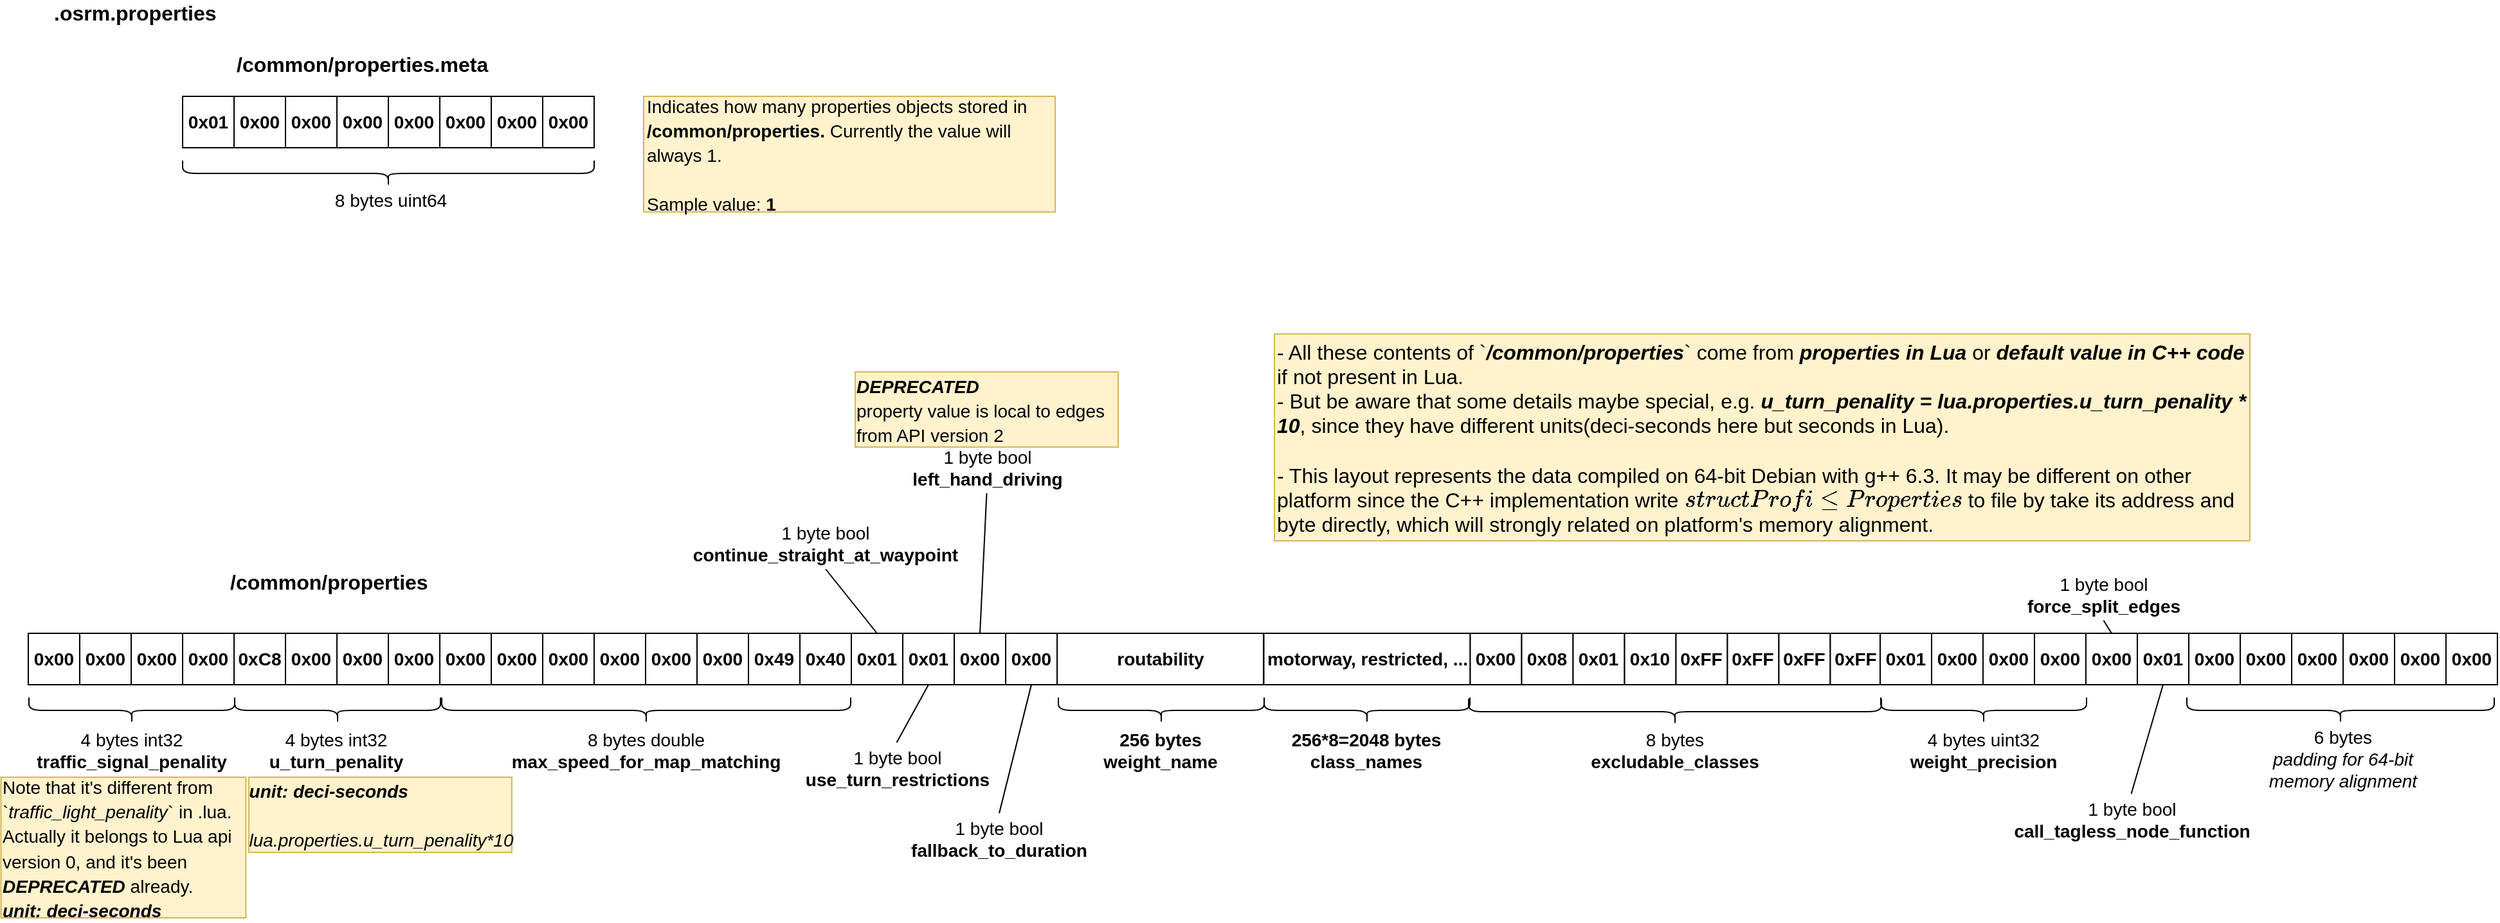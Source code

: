 <mxfile version="12.7.1" type="github"><diagram id="peSgpNI3BcgGdvSU9K40" name="Page-1"><mxGraphModel dx="905" dy="623" grid="1" gridSize="10" guides="1" tooltips="1" connect="1" arrows="1" fold="1" page="1" pageScale="1" pageWidth="1169" pageHeight="827" math="0" shadow="0"><root><mxCell id="0"/><mxCell id="1" parent="0"/><mxCell id="VliR9g0e-GEGa0XOMWeD-1" value="0x01" style="rounded=0;whiteSpace=wrap;html=1;fontStyle=1;fontSize=14;" parent="1" vertex="1"><mxGeometry x="141" y="85" width="40" height="40" as="geometry"/></mxCell><mxCell id="VliR9g0e-GEGa0XOMWeD-2" value="0x00" style="rounded=0;whiteSpace=wrap;html=1;fontStyle=1;fontSize=14;" parent="1" vertex="1"><mxGeometry x="181" y="85" width="40" height="40" as="geometry"/></mxCell><mxCell id="VliR9g0e-GEGa0XOMWeD-3" value="0x00" style="rounded=0;whiteSpace=wrap;html=1;fontStyle=1;fontSize=14;" parent="1" vertex="1"><mxGeometry x="221" y="85" width="40" height="40" as="geometry"/></mxCell><mxCell id="VliR9g0e-GEGa0XOMWeD-4" value="0x00" style="rounded=0;whiteSpace=wrap;html=1;fontStyle=1;fontSize=14;" parent="1" vertex="1"><mxGeometry x="261" y="85" width="40" height="40" as="geometry"/></mxCell><mxCell id="VliR9g0e-GEGa0XOMWeD-5" value="0x00" style="rounded=0;whiteSpace=wrap;html=1;fontStyle=1;fontSize=14;" parent="1" vertex="1"><mxGeometry x="301" y="85" width="40" height="40" as="geometry"/></mxCell><mxCell id="VliR9g0e-GEGa0XOMWeD-6" value="0x00" style="rounded=0;whiteSpace=wrap;html=1;fontStyle=1;fontSize=14;" parent="1" vertex="1"><mxGeometry x="341" y="85" width="40" height="40" as="geometry"/></mxCell><mxCell id="VliR9g0e-GEGa0XOMWeD-7" value="0x00" style="rounded=0;whiteSpace=wrap;html=1;fontStyle=1;fontSize=14;" parent="1" vertex="1"><mxGeometry x="381" y="85" width="40" height="40" as="geometry"/></mxCell><mxCell id="VliR9g0e-GEGa0XOMWeD-8" value="0x00" style="rounded=0;whiteSpace=wrap;html=1;fontStyle=1;fontSize=14;" parent="1" vertex="1"><mxGeometry x="421" y="85" width="40" height="40" as="geometry"/></mxCell><mxCell id="VliR9g0e-GEGa0XOMWeD-28" value="" style="shape=curlyBracket;whiteSpace=wrap;html=1;rounded=1;fontSize=14;rotation=-90;" parent="1" vertex="1"><mxGeometry x="291" y="-15" width="20" height="320" as="geometry"/></mxCell><mxCell id="VliR9g0e-GEGa0XOMWeD-29" value="8 bytes uint64" style="text;html=1;strokeColor=none;fillColor=none;align=center;verticalAlign=middle;whiteSpace=wrap;rounded=0;fontSize=14;" parent="1" vertex="1"><mxGeometry x="221" y="156" width="164" height="20" as="geometry"/></mxCell><mxCell id="ZOe7THteKk9-Ha0sNbh8-1" value=".osrm.properties" style="text;html=1;strokeColor=none;fillColor=none;align=left;verticalAlign=middle;whiteSpace=wrap;rounded=0;fontSize=16;fontStyle=1" parent="1" vertex="1"><mxGeometry x="39" y="10" width="245" height="20" as="geometry"/></mxCell><mxCell id="1GXQoTSjyK3YCtDIwdtC-1" value="/common/properties.meta" style="text;html=1;strokeColor=none;fillColor=none;align=left;verticalAlign=middle;whiteSpace=wrap;rounded=0;fontSize=16;fontStyle=1" parent="1" vertex="1"><mxGeometry x="181" y="50" width="245" height="20" as="geometry"/></mxCell><mxCell id="1GXQoTSjyK3YCtDIwdtC-2" value="&lt;font style=&quot;font-size: 14px&quot;&gt;&lt;span style=&quot;font-weight: normal&quot;&gt;Indicates how many properties objects stored in &lt;br&gt;&lt;/span&gt;/common/properties. &lt;span style=&quot;font-weight: normal&quot;&gt;Currently the value will always 1.&amp;nbsp;&lt;br&gt;&lt;br&gt;&lt;/span&gt;&lt;span style=&quot;font-weight: 400 ; text-align: center&quot;&gt;Sample value:&amp;nbsp;&lt;/span&gt;&lt;b style=&quot;text-align: center&quot;&gt;1&lt;/b&gt;&lt;br&gt;&lt;/font&gt;" style="text;html=1;strokeColor=#d6b656;fillColor=#fff2cc;align=left;verticalAlign=middle;whiteSpace=wrap;rounded=0;fontSize=16;fontStyle=1" parent="1" vertex="1"><mxGeometry x="499.5" y="85" width="320" height="90" as="geometry"/></mxCell><mxCell id="1GXQoTSjyK3YCtDIwdtC-5" value="/common/properties" style="text;html=1;strokeColor=none;fillColor=none;align=left;verticalAlign=middle;whiteSpace=wrap;rounded=0;fontSize=16;fontStyle=1" parent="1" vertex="1"><mxGeometry x="176" y="453" width="245" height="20" as="geometry"/></mxCell><mxCell id="1GXQoTSjyK3YCtDIwdtC-6" value="0x00" style="rounded=0;whiteSpace=wrap;html=1;fontStyle=1;fontSize=14;" parent="1" vertex="1"><mxGeometry x="21" y="503" width="40" height="40" as="geometry"/></mxCell><mxCell id="1GXQoTSjyK3YCtDIwdtC-7" value="0x00" style="rounded=0;whiteSpace=wrap;html=1;fontStyle=1;fontSize=14;" parent="1" vertex="1"><mxGeometry x="61" y="503" width="40" height="40" as="geometry"/></mxCell><mxCell id="1GXQoTSjyK3YCtDIwdtC-8" value="0x00" style="rounded=0;whiteSpace=wrap;html=1;fontStyle=1;fontSize=14;" parent="1" vertex="1"><mxGeometry x="101" y="503" width="40" height="40" as="geometry"/></mxCell><mxCell id="1GXQoTSjyK3YCtDIwdtC-9" value="0x00" style="rounded=0;whiteSpace=wrap;html=1;fontStyle=1;fontSize=14;" parent="1" vertex="1"><mxGeometry x="141" y="503" width="40" height="40" as="geometry"/></mxCell><mxCell id="1GXQoTSjyK3YCtDIwdtC-10" value="0xC8" style="rounded=0;whiteSpace=wrap;html=1;fontStyle=1;fontSize=14;" parent="1" vertex="1"><mxGeometry x="181" y="503" width="40" height="40" as="geometry"/></mxCell><mxCell id="1GXQoTSjyK3YCtDIwdtC-11" value="0x00" style="rounded=0;whiteSpace=wrap;html=1;fontStyle=1;fontSize=14;" parent="1" vertex="1"><mxGeometry x="221" y="503" width="40" height="40" as="geometry"/></mxCell><mxCell id="1GXQoTSjyK3YCtDIwdtC-12" value="0x00" style="rounded=0;whiteSpace=wrap;html=1;fontStyle=1;fontSize=14;" parent="1" vertex="1"><mxGeometry x="261" y="503" width="40" height="40" as="geometry"/></mxCell><mxCell id="1GXQoTSjyK3YCtDIwdtC-13" value="0x00" style="rounded=0;whiteSpace=wrap;html=1;fontStyle=1;fontSize=14;" parent="1" vertex="1"><mxGeometry x="301" y="503" width="40" height="40" as="geometry"/></mxCell><mxCell id="1GXQoTSjyK3YCtDIwdtC-14" value="" style="shape=curlyBracket;whiteSpace=wrap;html=1;rounded=1;fontSize=14;rotation=-90;" parent="1" vertex="1"><mxGeometry x="91.5" y="483" width="20" height="160" as="geometry"/></mxCell><mxCell id="1GXQoTSjyK3YCtDIwdtC-15" value="4 bytes int32&lt;br&gt;&lt;b&gt;traffic_signal_penality&lt;br&gt;&lt;/b&gt;" style="text;html=1;strokeColor=none;fillColor=none;align=center;verticalAlign=middle;whiteSpace=wrap;rounded=0;fontSize=14;" parent="1" vertex="1"><mxGeometry x="1.5" y="566.5" width="199" height="55" as="geometry"/></mxCell><mxCell id="1GXQoTSjyK3YCtDIwdtC-16" value="0x00" style="rounded=0;whiteSpace=wrap;html=1;fontStyle=1;fontSize=14;" parent="1" vertex="1"><mxGeometry x="341" y="503" width="40" height="40" as="geometry"/></mxCell><mxCell id="1GXQoTSjyK3YCtDIwdtC-17" value="0x00" style="rounded=0;whiteSpace=wrap;html=1;fontStyle=1;fontSize=14;" parent="1" vertex="1"><mxGeometry x="381" y="503" width="40" height="40" as="geometry"/></mxCell><mxCell id="1GXQoTSjyK3YCtDIwdtC-18" value="0x00" style="rounded=0;whiteSpace=wrap;html=1;fontStyle=1;fontSize=14;" parent="1" vertex="1"><mxGeometry x="421" y="503" width="40" height="40" as="geometry"/></mxCell><mxCell id="1GXQoTSjyK3YCtDIwdtC-19" value="0x00" style="rounded=0;whiteSpace=wrap;html=1;fontStyle=1;fontSize=14;" parent="1" vertex="1"><mxGeometry x="461" y="503" width="40" height="40" as="geometry"/></mxCell><mxCell id="1GXQoTSjyK3YCtDIwdtC-20" value="0x00" style="rounded=0;whiteSpace=wrap;html=1;fontStyle=1;fontSize=14;" parent="1" vertex="1"><mxGeometry x="501" y="503" width="40" height="40" as="geometry"/></mxCell><mxCell id="1GXQoTSjyK3YCtDIwdtC-21" value="0x00" style="rounded=0;whiteSpace=wrap;html=1;fontStyle=1;fontSize=14;" parent="1" vertex="1"><mxGeometry x="541" y="503" width="40" height="40" as="geometry"/></mxCell><mxCell id="1GXQoTSjyK3YCtDIwdtC-22" value="0x49" style="rounded=0;whiteSpace=wrap;html=1;fontStyle=1;fontSize=14;" parent="1" vertex="1"><mxGeometry x="581" y="503" width="40" height="40" as="geometry"/></mxCell><mxCell id="1GXQoTSjyK3YCtDIwdtC-23" value="0x40" style="rounded=0;whiteSpace=wrap;html=1;fontStyle=1;fontSize=14;" parent="1" vertex="1"><mxGeometry x="621" y="503" width="40" height="40" as="geometry"/></mxCell><mxCell id="1GXQoTSjyK3YCtDIwdtC-24" value="" style="shape=curlyBracket;whiteSpace=wrap;html=1;rounded=1;fontSize=14;rotation=-90;" parent="1" vertex="1"><mxGeometry x="251.5" y="483" width="20" height="160" as="geometry"/></mxCell><mxCell id="1GXQoTSjyK3YCtDIwdtC-38" value="4 bytes int32&lt;br&gt;&lt;b&gt;u_turn_penality&lt;br&gt;&lt;/b&gt;" style="text;html=1;strokeColor=none;fillColor=none;align=center;verticalAlign=middle;whiteSpace=wrap;rounded=0;fontSize=14;" parent="1" vertex="1"><mxGeometry x="161" y="566.5" width="199" height="55" as="geometry"/></mxCell><mxCell id="LCOS7pQHtBjKBEXSgl_J-1" value="" style="shape=curlyBracket;whiteSpace=wrap;html=1;rounded=1;fontSize=14;rotation=-90;" parent="1" vertex="1"><mxGeometry x="491.5" y="404" width="20" height="318" as="geometry"/></mxCell><mxCell id="LCOS7pQHtBjKBEXSgl_J-2" value="8 bytes double&lt;br&gt;&lt;b&gt;max_speed_for_map_matching&lt;br&gt;&lt;/b&gt;" style="text;html=1;strokeColor=none;fillColor=none;align=center;verticalAlign=middle;whiteSpace=wrap;rounded=0;fontSize=14;" parent="1" vertex="1"><mxGeometry x="402" y="566.5" width="199" height="55" as="geometry"/></mxCell><mxCell id="LCOS7pQHtBjKBEXSgl_J-5" value="0x01" style="rounded=0;whiteSpace=wrap;html=1;fontStyle=1;fontSize=14;" parent="1" vertex="1"><mxGeometry x="661" y="503" width="40" height="40" as="geometry"/></mxCell><mxCell id="LCOS7pQHtBjKBEXSgl_J-6" value="0x01" style="rounded=0;whiteSpace=wrap;html=1;fontStyle=1;fontSize=14;" parent="1" vertex="1"><mxGeometry x="701" y="503" width="40" height="40" as="geometry"/></mxCell><mxCell id="LCOS7pQHtBjKBEXSgl_J-7" value="0x00" style="rounded=0;whiteSpace=wrap;html=1;fontStyle=1;fontSize=14;" parent="1" vertex="1"><mxGeometry x="741" y="503" width="40" height="40" as="geometry"/></mxCell><mxCell id="Yz4bi07XDMwa1Hmz-e4q-10" style="edgeStyle=none;rounded=0;orthogonalLoop=1;jettySize=auto;html=1;exitX=0.5;exitY=1;exitDx=0;exitDy=0;entryX=0.5;entryY=0;entryDx=0;entryDy=0;endArrow=none;endFill=0;" parent="1" source="LCOS7pQHtBjKBEXSgl_J-8" target="Yz4bi07XDMwa1Hmz-e4q-9" edge="1"><mxGeometry relative="1" as="geometry"/></mxCell><mxCell id="LCOS7pQHtBjKBEXSgl_J-8" value="0x00" style="rounded=0;whiteSpace=wrap;html=1;fontStyle=1;fontSize=14;" parent="1" vertex="1"><mxGeometry x="781" y="503" width="40" height="40" as="geometry"/></mxCell><mxCell id="LCOS7pQHtBjKBEXSgl_J-9" value="routability" style="rounded=0;whiteSpace=wrap;html=1;fontStyle=1;fontSize=14;" parent="1" vertex="1"><mxGeometry x="821" y="503" width="160.5" height="40" as="geometry"/></mxCell><mxCell id="LCOS7pQHtBjKBEXSgl_J-23" value="" style="shape=curlyBracket;whiteSpace=wrap;html=1;rounded=1;fontSize=14;rotation=-90;" parent="1" vertex="1"><mxGeometry x="892" y="483" width="20" height="160" as="geometry"/></mxCell><mxCell id="LCOS7pQHtBjKBEXSgl_J-24" value="&lt;b&gt;256 bytes&lt;br&gt;weight_name&lt;br&gt;&lt;/b&gt;" style="text;html=1;strokeColor=none;fillColor=none;align=center;verticalAlign=middle;whiteSpace=wrap;rounded=0;fontSize=14;" parent="1" vertex="1"><mxGeometry x="801.5" y="566.5" width="199" height="55" as="geometry"/></mxCell><mxCell id="LCOS7pQHtBjKBEXSgl_J-25" value="" style="shape=curlyBracket;whiteSpace=wrap;html=1;rounded=1;fontSize=14;rotation=-90;" parent="1" vertex="1"><mxGeometry x="1052" y="483" width="20" height="160" as="geometry"/></mxCell><mxCell id="LCOS7pQHtBjKBEXSgl_J-26" value="&lt;b&gt;256*8=2048 bytes&lt;br&gt;class_names&lt;br&gt;&lt;/b&gt;" style="text;html=1;strokeColor=none;fillColor=none;align=center;verticalAlign=middle;whiteSpace=wrap;rounded=0;fontSize=14;" parent="1" vertex="1"><mxGeometry x="961.5" y="566.5" width="199" height="55" as="geometry"/></mxCell><mxCell id="LCOS7pQHtBjKBEXSgl_J-27" value="" style="shape=curlyBracket;whiteSpace=wrap;html=1;rounded=1;fontSize=14;rotation=-90;" parent="1" vertex="1"><mxGeometry x="1291.5" y="403.5" width="20" height="321" as="geometry"/></mxCell><mxCell id="LCOS7pQHtBjKBEXSgl_J-28" value="8 bytes&lt;br&gt;&lt;b&gt;excludable_classes&lt;br&gt;&lt;/b&gt;" style="text;html=1;strokeColor=none;fillColor=none;align=center;verticalAlign=middle;whiteSpace=wrap;rounded=0;fontSize=14;" parent="1" vertex="1"><mxGeometry x="1202" y="566.5" width="199" height="55" as="geometry"/></mxCell><mxCell id="aOTyq8T4zzu366zdv131-15" style="rounded=0;orthogonalLoop=1;jettySize=auto;html=1;entryX=0.5;entryY=0;entryDx=0;entryDy=0;endArrow=none;endFill=0;exitX=0.5;exitY=1;exitDx=0;exitDy=0;" parent="1" source="Yz4bi07XDMwa1Hmz-e4q-3" target="LCOS7pQHtBjKBEXSgl_J-5" edge="1"><mxGeometry relative="1" as="geometry"><mxPoint x="641.5" y="448" as="sourcePoint"/></mxGeometry></mxCell><mxCell id="Yz4bi07XDMwa1Hmz-e4q-3" value="1 byte bool&lt;br&gt;&lt;b&gt;continue_straight_at_waypoint&lt;br&gt;&lt;/b&gt;" style="text;html=1;strokeColor=none;fillColor=none;align=center;verticalAlign=middle;whiteSpace=wrap;rounded=0;fontSize=14;" parent="1" vertex="1"><mxGeometry x="596.25" y="413" width="89.5" height="40" as="geometry"/></mxCell><mxCell id="Yz4bi07XDMwa1Hmz-e4q-4" style="rounded=0;orthogonalLoop=1;jettySize=auto;html=1;entryX=0.5;entryY=1;entryDx=0;entryDy=0;endArrow=none;endFill=0;exitX=0.5;exitY=0;exitDx=0;exitDy=0;" parent="1" source="Yz4bi07XDMwa1Hmz-e4q-6" target="LCOS7pQHtBjKBEXSgl_J-6" edge="1"><mxGeometry relative="1" as="geometry"><mxPoint x="681.5" y="608" as="sourcePoint"/><mxPoint x="691" y="513" as="targetPoint"/></mxGeometry></mxCell><mxCell id="Yz4bi07XDMwa1Hmz-e4q-6" value="1 byte bool&lt;br&gt;&lt;b&gt;use_turn_restrictions&lt;br&gt;&lt;/b&gt;" style="text;html=1;strokeColor=none;fillColor=none;align=center;verticalAlign=middle;whiteSpace=wrap;rounded=0;fontSize=14;" parent="1" vertex="1"><mxGeometry x="651.5" y="588" width="89.5" height="40" as="geometry"/></mxCell><mxCell id="Yz4bi07XDMwa1Hmz-e4q-8" style="rounded=0;orthogonalLoop=1;jettySize=auto;html=1;exitX=0.5;exitY=1;exitDx=0;exitDy=0;entryX=0.5;entryY=0;entryDx=0;entryDy=0;endArrow=none;endFill=0;" parent="1" source="Yz4bi07XDMwa1Hmz-e4q-7" target="LCOS7pQHtBjKBEXSgl_J-7" edge="1"><mxGeometry relative="1" as="geometry"/></mxCell><mxCell id="Yz4bi07XDMwa1Hmz-e4q-7" value="1 byte bool&lt;br&gt;&lt;b&gt;left_hand_driving&lt;br&gt;&lt;/b&gt;" style="text;html=1;strokeColor=none;fillColor=none;align=center;verticalAlign=middle;whiteSpace=wrap;rounded=0;fontSize=14;" parent="1" vertex="1"><mxGeometry x="721.5" y="354" width="89.5" height="40" as="geometry"/></mxCell><mxCell id="Yz4bi07XDMwa1Hmz-e4q-9" value="1 byte bool&lt;br&gt;&lt;b&gt;fallback_to_duration&lt;br&gt;&lt;/b&gt;" style="text;html=1;strokeColor=none;fillColor=none;align=center;verticalAlign=middle;whiteSpace=wrap;rounded=0;fontSize=14;" parent="1" vertex="1"><mxGeometry x="731.25" y="643" width="89.5" height="40" as="geometry"/></mxCell><mxCell id="Yz4bi07XDMwa1Hmz-e4q-11" value="&lt;div style=&quot;text-align: left&quot;&gt;&lt;span style=&quot;font-size: 14px&quot;&gt;&lt;span style=&quot;font-weight: normal&quot;&gt;Note that it's different from `&lt;/span&gt;&lt;i style=&quot;font-weight: normal&quot;&gt;traffic_light_penality&lt;/i&gt;&lt;span style=&quot;font-weight: normal&quot;&gt;` in .lua. Actually it belongs to Lua api version 0, and it's been &lt;/span&gt;&lt;/span&gt;&lt;span style=&quot;font-size: 14px&quot;&gt;&lt;i&gt;DEPRECATED&lt;/i&gt;&lt;/span&gt;&lt;span style=&quot;font-size: 14px ; font-weight: normal&quot;&gt; already.&lt;/span&gt;&lt;/div&gt;&lt;div style=&quot;text-align: left&quot;&gt;&lt;span style=&quot;font-size: 14px&quot;&gt;&lt;i&gt;unit: deci-seconds&lt;/i&gt;&lt;/span&gt;&lt;/div&gt;" style="text;html=1;strokeColor=#d6b656;fillColor=#fff2cc;align=center;verticalAlign=middle;whiteSpace=wrap;rounded=0;fontSize=16;fontStyle=1" parent="1" vertex="1"><mxGeometry x="-0.29" y="615" width="190.5" height="109.5" as="geometry"/></mxCell><mxCell id="Yz4bi07XDMwa1Hmz-e4q-12" value="&lt;div style=&quot;text-align: left&quot;&gt;&lt;i style=&quot;font-size: 14px&quot;&gt;unit: deci-seconds&lt;/i&gt;&lt;br&gt;&lt;/div&gt;&lt;div style=&quot;text-align: left&quot;&gt;&lt;i style=&quot;font-size: 14px ; font-weight: normal&quot;&gt;&lt;br&gt;&lt;/i&gt;&lt;/div&gt;&lt;div style=&quot;text-align: left&quot;&gt;&lt;i style=&quot;font-size: 14px ; font-weight: normal&quot;&gt;lua.properties.u_turn_penality*10&lt;/i&gt;&lt;br&gt;&lt;/div&gt;" style="text;html=1;strokeColor=#d6b656;fillColor=#fff2cc;align=center;verticalAlign=middle;whiteSpace=wrap;rounded=0;fontSize=16;fontStyle=1" parent="1" vertex="1"><mxGeometry x="192.5" y="615" width="204.5" height="58.5" as="geometry"/></mxCell><mxCell id="Yz4bi07XDMwa1Hmz-e4q-14" value="motorway, restricted, ..." style="rounded=0;whiteSpace=wrap;html=1;fontStyle=1;fontSize=14;" parent="1" vertex="1"><mxGeometry x="981.75" y="503" width="160.5" height="40" as="geometry"/></mxCell><mxCell id="Yz4bi07XDMwa1Hmz-e4q-24" value="0x00" style="rounded=0;whiteSpace=wrap;html=1;fontStyle=1;fontSize=14;" parent="1" vertex="1"><mxGeometry x="1142.25" y="503" width="40" height="40" as="geometry"/></mxCell><mxCell id="Yz4bi07XDMwa1Hmz-e4q-25" value="0x08" style="rounded=0;whiteSpace=wrap;html=1;fontStyle=1;fontSize=14;" parent="1" vertex="1"><mxGeometry x="1182.25" y="503" width="40" height="40" as="geometry"/></mxCell><mxCell id="Yz4bi07XDMwa1Hmz-e4q-26" value="0x01" style="rounded=0;whiteSpace=wrap;html=1;fontStyle=1;fontSize=14;" parent="1" vertex="1"><mxGeometry x="1222.25" y="503" width="40" height="40" as="geometry"/></mxCell><mxCell id="Yz4bi07XDMwa1Hmz-e4q-27" value="0x10" style="rounded=0;whiteSpace=wrap;html=1;fontStyle=1;fontSize=14;" parent="1" vertex="1"><mxGeometry x="1262.25" y="503" width="40" height="40" as="geometry"/></mxCell><mxCell id="Yz4bi07XDMwa1Hmz-e4q-28" value="0xFF" style="rounded=0;whiteSpace=wrap;html=1;fontStyle=1;fontSize=14;" parent="1" vertex="1"><mxGeometry x="1302.25" y="503" width="40" height="40" as="geometry"/></mxCell><mxCell id="Yz4bi07XDMwa1Hmz-e4q-29" value="0xFF" style="rounded=0;whiteSpace=wrap;html=1;fontStyle=1;fontSize=14;" parent="1" vertex="1"><mxGeometry x="1342.25" y="503" width="40" height="40" as="geometry"/></mxCell><mxCell id="Yz4bi07XDMwa1Hmz-e4q-30" value="0xFF" style="rounded=0;whiteSpace=wrap;html=1;fontStyle=1;fontSize=14;" parent="1" vertex="1"><mxGeometry x="1382.25" y="503" width="40" height="40" as="geometry"/></mxCell><mxCell id="Yz4bi07XDMwa1Hmz-e4q-31" value="0xFF" style="rounded=0;whiteSpace=wrap;html=1;fontStyle=1;fontSize=14;" parent="1" vertex="1"><mxGeometry x="1422.25" y="503" width="40" height="40" as="geometry"/></mxCell><mxCell id="Yz4bi07XDMwa1Hmz-e4q-32" value="0x01" style="rounded=0;whiteSpace=wrap;html=1;fontStyle=1;fontSize=14;" parent="1" vertex="1"><mxGeometry x="1461" y="503" width="40" height="40" as="geometry"/></mxCell><mxCell id="Yz4bi07XDMwa1Hmz-e4q-33" value="0x00" style="rounded=0;whiteSpace=wrap;html=1;fontStyle=1;fontSize=14;" parent="1" vertex="1"><mxGeometry x="1501" y="503" width="40" height="40" as="geometry"/></mxCell><mxCell id="Yz4bi07XDMwa1Hmz-e4q-34" value="0x00" style="rounded=0;whiteSpace=wrap;html=1;fontStyle=1;fontSize=14;" parent="1" vertex="1"><mxGeometry x="1541" y="503" width="40" height="40" as="geometry"/></mxCell><mxCell id="Yz4bi07XDMwa1Hmz-e4q-35" value="0x00" style="rounded=0;whiteSpace=wrap;html=1;fontStyle=1;fontSize=14;" parent="1" vertex="1"><mxGeometry x="1581" y="503" width="40" height="40" as="geometry"/></mxCell><mxCell id="Yz4bi07XDMwa1Hmz-e4q-36" value="" style="shape=curlyBracket;whiteSpace=wrap;html=1;rounded=1;fontSize=14;rotation=-90;" parent="1" vertex="1"><mxGeometry x="1531.5" y="483" width="20" height="160" as="geometry"/></mxCell><mxCell id="Yz4bi07XDMwa1Hmz-e4q-37" value="4 bytes uint32&lt;br&gt;&lt;b&gt;weight_precision&lt;br&gt;&lt;/b&gt;" style="text;html=1;strokeColor=none;fillColor=none;align=center;verticalAlign=middle;whiteSpace=wrap;rounded=0;fontSize=14;" parent="1" vertex="1"><mxGeometry x="1441.5" y="566.5" width="199" height="55" as="geometry"/></mxCell><mxCell id="Yz4bi07XDMwa1Hmz-e4q-38" value="0x00" style="rounded=0;whiteSpace=wrap;html=1;fontStyle=1;fontSize=14;" parent="1" vertex="1"><mxGeometry x="1621" y="503" width="40" height="40" as="geometry"/></mxCell><mxCell id="Yz4bi07XDMwa1Hmz-e4q-39" value="0x01" style="rounded=0;whiteSpace=wrap;html=1;fontStyle=1;fontSize=14;" parent="1" vertex="1"><mxGeometry x="1661" y="503" width="40" height="40" as="geometry"/></mxCell><mxCell id="Yz4bi07XDMwa1Hmz-e4q-40" value="0x00" style="rounded=0;whiteSpace=wrap;html=1;fontStyle=1;fontSize=14;" parent="1" vertex="1"><mxGeometry x="1701" y="503" width="40" height="40" as="geometry"/></mxCell><mxCell id="Yz4bi07XDMwa1Hmz-e4q-41" value="0x00" style="rounded=0;whiteSpace=wrap;html=1;fontStyle=1;fontSize=14;" parent="1" vertex="1"><mxGeometry x="1741" y="503" width="40" height="40" as="geometry"/></mxCell><mxCell id="Yz4bi07XDMwa1Hmz-e4q-42" value="0x00" style="rounded=0;whiteSpace=wrap;html=1;fontStyle=1;fontSize=14;" parent="1" vertex="1"><mxGeometry x="1781" y="503" width="40" height="40" as="geometry"/></mxCell><mxCell id="Yz4bi07XDMwa1Hmz-e4q-43" value="0x00" style="rounded=0;whiteSpace=wrap;html=1;fontStyle=1;fontSize=14;" parent="1" vertex="1"><mxGeometry x="1821" y="503" width="40" height="40" as="geometry"/></mxCell><mxCell id="Yz4bi07XDMwa1Hmz-e4q-44" value="0x00" style="rounded=0;whiteSpace=wrap;html=1;fontStyle=1;fontSize=14;" parent="1" vertex="1"><mxGeometry x="1861" y="503" width="40" height="40" as="geometry"/></mxCell><mxCell id="Yz4bi07XDMwa1Hmz-e4q-45" value="0x00" style="rounded=0;whiteSpace=wrap;html=1;fontStyle=1;fontSize=14;" parent="1" vertex="1"><mxGeometry x="1901" y="503" width="40" height="40" as="geometry"/></mxCell><mxCell id="Yz4bi07XDMwa1Hmz-e4q-46" style="rounded=0;orthogonalLoop=1;jettySize=auto;html=1;exitX=0.5;exitY=1;exitDx=0;exitDy=0;endArrow=none;endFill=0;entryX=0.5;entryY=0;entryDx=0;entryDy=0;" parent="1" source="Yz4bi07XDMwa1Hmz-e4q-47" target="Yz4bi07XDMwa1Hmz-e4q-38" edge="1"><mxGeometry relative="1" as="geometry"><mxPoint x="1641.5" y="498" as="targetPoint"/></mxGeometry></mxCell><mxCell id="Yz4bi07XDMwa1Hmz-e4q-47" value="1 byte bool&lt;br&gt;&lt;b&gt;force_split_edges&lt;br&gt;&lt;/b&gt;" style="text;html=1;strokeColor=none;fillColor=none;align=center;verticalAlign=middle;whiteSpace=wrap;rounded=0;fontSize=14;" parent="1" vertex="1"><mxGeometry x="1590" y="453" width="89.5" height="40" as="geometry"/></mxCell><mxCell id="Yz4bi07XDMwa1Hmz-e4q-51" style="edgeStyle=none;rounded=0;orthogonalLoop=1;jettySize=auto;html=1;exitX=0.5;exitY=0;exitDx=0;exitDy=0;entryX=0.5;entryY=1;entryDx=0;entryDy=0;endArrow=none;endFill=0;" parent="1" source="Yz4bi07XDMwa1Hmz-e4q-48" target="Yz4bi07XDMwa1Hmz-e4q-39" edge="1"><mxGeometry relative="1" as="geometry"/></mxCell><mxCell id="Yz4bi07XDMwa1Hmz-e4q-48" value="1 byte bool&lt;br&gt;&lt;b&gt;call_tagless_node_function&lt;/b&gt;" style="text;html=1;strokeColor=none;fillColor=none;align=center;verticalAlign=middle;whiteSpace=wrap;rounded=0;fontSize=14;" parent="1" vertex="1"><mxGeometry x="1611.5" y="628" width="89.5" height="40" as="geometry"/></mxCell><mxCell id="Yz4bi07XDMwa1Hmz-e4q-52" value="" style="shape=curlyBracket;whiteSpace=wrap;html=1;rounded=1;fontSize=14;rotation=-90;" parent="1" vertex="1"><mxGeometry x="1809" y="443.5" width="20" height="239" as="geometry"/></mxCell><mxCell id="Yz4bi07XDMwa1Hmz-e4q-53" value="6 bytes &lt;br&gt;&lt;i&gt;padding for 64-bit memory alignment&lt;/i&gt;&lt;b&gt;&lt;br&gt;&lt;/b&gt;" style="text;html=1;strokeColor=none;fillColor=none;align=center;verticalAlign=middle;whiteSpace=wrap;rounded=0;fontSize=14;" parent="1" vertex="1"><mxGeometry x="1741" y="573" width="160" height="55" as="geometry"/></mxCell><mxCell id="Yz4bi07XDMwa1Hmz-e4q-54" value="&lt;div&gt;&lt;span style=&quot;font-weight: normal&quot;&gt;- All these contents of `&lt;/span&gt;&lt;i&gt;/common/properties&lt;/i&gt;&lt;span style=&quot;font-weight: normal&quot;&gt;` come from &lt;/span&gt;&lt;i&gt;properties in Lua&lt;/i&gt;&lt;span style=&quot;font-style: italic ; font-weight: 400&quot;&gt;&amp;nbsp;&lt;/span&gt;&lt;span style=&quot;font-weight: normal&quot;&gt;or &lt;/span&gt;&lt;i&gt;default value in C++ code&lt;/i&gt;&lt;span style=&quot;font-weight: normal&quot;&gt; if not present in Lua.&amp;nbsp;&lt;/span&gt;&lt;/div&gt;&lt;div&gt;&lt;span style=&quot;font-weight: normal&quot;&gt;- But be aware that some details maybe special, e.g. &lt;/span&gt;&lt;i&gt;u_turn_penality = lua.properties.u_turn_penality * 10&lt;/i&gt;&lt;span style=&quot;font-weight: normal&quot;&gt;, since they have different units(deci-seconds here but seconds in Lua).&amp;nbsp;&lt;/span&gt;&lt;/div&gt;&lt;div&gt;&lt;span style=&quot;font-weight: normal&quot;&gt;&lt;br&gt;&lt;/span&gt;&lt;/div&gt;&lt;div&gt;&lt;span style=&quot;font-weight: normal&quot;&gt;- This layout represents the data compiled on 64-bit Debian with g++ 6.3. It may be different on other platform since the C++ implementation write `struct ProfileProperties` to file by take its address and byte directly, which will strongly related on platform's memory alignment.&amp;nbsp;&lt;/span&gt;&lt;/div&gt;" style="text;html=1;strokeColor=#d6b656;fillColor=#fff2cc;align=left;verticalAlign=middle;whiteSpace=wrap;rounded=0;fontSize=16;fontStyle=1" parent="1" vertex="1"><mxGeometry x="990" y="270" width="758.5" height="161" as="geometry"/></mxCell><mxCell id="Yz4bi07XDMwa1Hmz-e4q-55" value="&lt;div style=&quot;text-align: left&quot;&gt;&lt;span style=&quot;font-size: 14px&quot;&gt;&lt;i&gt;DEPRECATED&lt;/i&gt;&lt;/span&gt;&lt;/div&gt;&lt;div style=&quot;text-align: left&quot;&gt;&lt;span style=&quot;font-size: 14px ; font-weight: normal&quot;&gt;property value is local to edges from API version 2&lt;/span&gt;&lt;br&gt;&lt;/div&gt;" style="text;html=1;strokeColor=#d6b656;fillColor=#fff2cc;align=center;verticalAlign=middle;whiteSpace=wrap;rounded=0;fontSize=16;fontStyle=1" parent="1" vertex="1"><mxGeometry x="664" y="299.5" width="204.5" height="58.5" as="geometry"/></mxCell></root></mxGraphModel></diagram></mxfile>